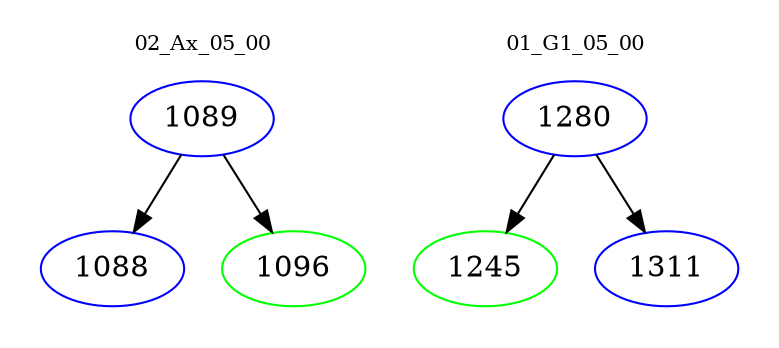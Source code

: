 digraph{
subgraph cluster_0 {
color = white
label = "02_Ax_05_00";
fontsize=10;
T0_1089 [label="1089", color="blue"]
T0_1089 -> T0_1088 [color="black"]
T0_1088 [label="1088", color="blue"]
T0_1089 -> T0_1096 [color="black"]
T0_1096 [label="1096", color="green"]
}
subgraph cluster_1 {
color = white
label = "01_G1_05_00";
fontsize=10;
T1_1280 [label="1280", color="blue"]
T1_1280 -> T1_1245 [color="black"]
T1_1245 [label="1245", color="green"]
T1_1280 -> T1_1311 [color="black"]
T1_1311 [label="1311", color="blue"]
}
}
